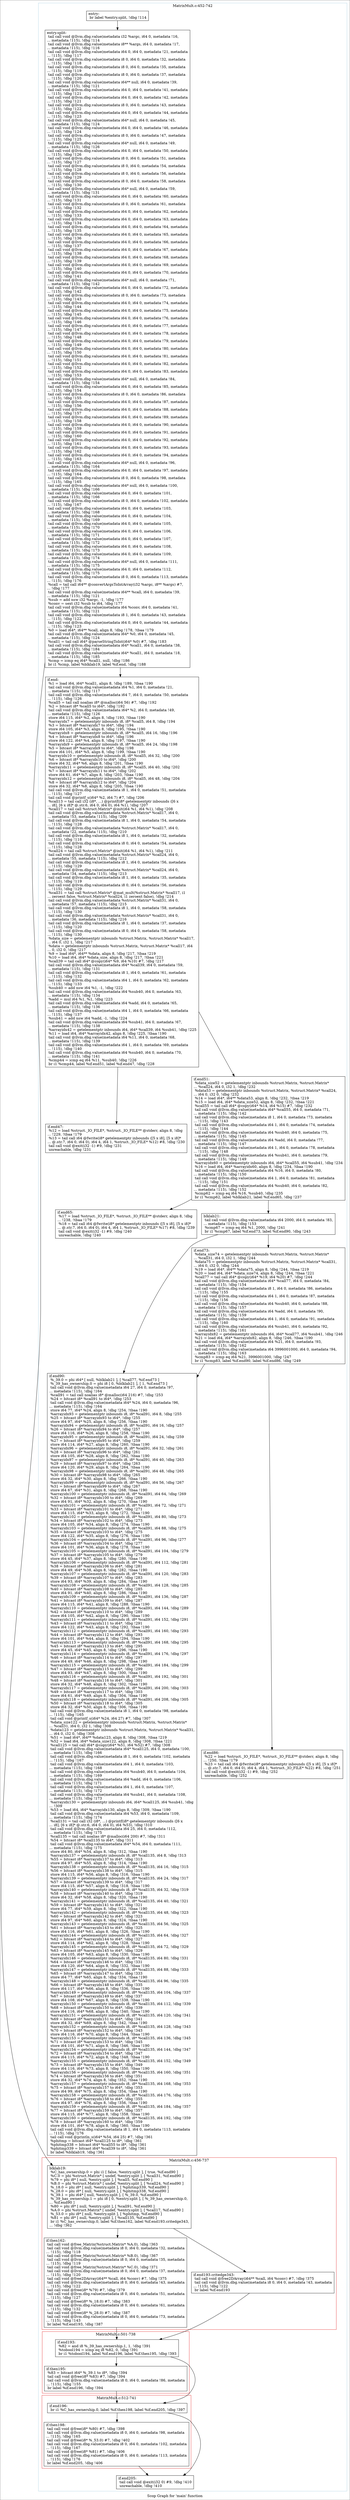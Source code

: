 digraph "Scop Graph for 'main' function" {
	label="Scop Graph for 'main' function";

	Node0xaac1f70 [shape=record,label="{entry:\l  br label %entry.split, !dbg !114\l}"];
	Node0xaac1f70 -> Node0xaac0ee0;
	Node0xaac0ee0 [shape=record,label="{entry.split:                                      \l  tail call void @llvm.dbg.value(metadata i32 %argc, i64 0, metadata !16,\l... metadata !115), !dbg !114\l  tail call void @llvm.dbg.value(metadata i8** %args, i64 0, metadata !17,\l... metadata !115), !dbg !116\l  tail call void @llvm.dbg.value(metadata i64 0, i64 0, metadata !21, metadata\l... !115), !dbg !117\l  tail call void @llvm.dbg.value(metadata i8 0, i64 0, metadata !32, metadata\l... !115), !dbg !118\l  tail call void @llvm.dbg.value(metadata i8 0, i64 0, metadata !35, metadata\l... !115), !dbg !119\l  tail call void @llvm.dbg.value(metadata i8 0, i64 0, metadata !37, metadata\l... !115), !dbg !120\l  tail call void @llvm.dbg.value(metadata i64** null, i64 0, metadata !39,\l... metadata !115), !dbg !121\l  tail call void @llvm.dbg.value(metadata i64 0, i64 0, metadata !41, metadata\l... !115), !dbg !121\l  tail call void @llvm.dbg.value(metadata i64 0, i64 0, metadata !42, metadata\l... !115), !dbg !121\l  tail call void @llvm.dbg.value(metadata i8 0, i64 0, metadata !43, metadata\l... !115), !dbg !122\l  tail call void @llvm.dbg.value(metadata i64 0, i64 0, metadata !44, metadata\l... !115), !dbg !123\l  tail call void @llvm.dbg.value(metadata i64* null, i64 0, metadata !45,\l... metadata !115), !dbg !124\l  tail call void @llvm.dbg.value(metadata i64 0, i64 0, metadata !46, metadata\l... !115), !dbg !124\l  tail call void @llvm.dbg.value(metadata i8 0, i64 0, metadata !47, metadata\l... !115), !dbg !125\l  tail call void @llvm.dbg.value(metadata i64* null, i64 0, metadata !49,\l... metadata !115), !dbg !126\l  tail call void @llvm.dbg.value(metadata i64 0, i64 0, metadata !50, metadata\l... !115), !dbg !126\l  tail call void @llvm.dbg.value(metadata i8 0, i64 0, metadata !51, metadata\l... !115), !dbg !127\l  tail call void @llvm.dbg.value(metadata i8 0, i64 0, metadata !54, metadata\l... !115), !dbg !128\l  tail call void @llvm.dbg.value(metadata i8 0, i64 0, metadata !56, metadata\l... !115), !dbg !129\l  tail call void @llvm.dbg.value(metadata i8 0, i64 0, metadata !58, metadata\l... !115), !dbg !130\l  tail call void @llvm.dbg.value(metadata i64* null, i64 0, metadata !59,\l... metadata !115), !dbg !131\l  tail call void @llvm.dbg.value(metadata i64 0, i64 0, metadata !60, metadata\l... !115), !dbg !131\l  tail call void @llvm.dbg.value(metadata i8 0, i64 0, metadata !61, metadata\l... !115), !dbg !132\l  tail call void @llvm.dbg.value(metadata i64 0, i64 0, metadata !62, metadata\l... !115), !dbg !133\l  tail call void @llvm.dbg.value(metadata i64 0, i64 0, metadata !63, metadata\l... !115), !dbg !134\l  tail call void @llvm.dbg.value(metadata i64 0, i64 0, metadata !64, metadata\l... !115), !dbg !135\l  tail call void @llvm.dbg.value(metadata i64 0, i64 0, metadata !65, metadata\l... !115), !dbg !136\l  tail call void @llvm.dbg.value(metadata i64 0, i64 0, metadata !66, metadata\l... !115), !dbg !137\l  tail call void @llvm.dbg.value(metadata i64 0, i64 0, metadata !67, metadata\l... !115), !dbg !138\l  tail call void @llvm.dbg.value(metadata i64 0, i64 0, metadata !68, metadata\l... !115), !dbg !139\l  tail call void @llvm.dbg.value(metadata i64 0, i64 0, metadata !69, metadata\l... !115), !dbg !140\l  tail call void @llvm.dbg.value(metadata i64 0, i64 0, metadata !70, metadata\l... !115), !dbg !141\l  tail call void @llvm.dbg.value(metadata i64* null, i64 0, metadata !71,\l... metadata !115), !dbg !142\l  tail call void @llvm.dbg.value(metadata i64 0, i64 0, metadata !72, metadata\l... !115), !dbg !142\l  tail call void @llvm.dbg.value(metadata i8 0, i64 0, metadata !73, metadata\l... !115), !dbg !143\l  tail call void @llvm.dbg.value(metadata i64 0, i64 0, metadata !74, metadata\l... !115), !dbg !144\l  tail call void @llvm.dbg.value(metadata i64 0, i64 0, metadata !75, metadata\l... !115), !dbg !145\l  tail call void @llvm.dbg.value(metadata i64 0, i64 0, metadata !76, metadata\l... !115), !dbg !146\l  tail call void @llvm.dbg.value(metadata i64 0, i64 0, metadata !77, metadata\l... !115), !dbg !147\l  tail call void @llvm.dbg.value(metadata i64 0, i64 0, metadata !78, metadata\l... !115), !dbg !148\l  tail call void @llvm.dbg.value(metadata i64 0, i64 0, metadata !79, metadata\l... !115), !dbg !149\l  tail call void @llvm.dbg.value(metadata i64 0, i64 0, metadata !80, metadata\l... !115), !dbg !150\l  tail call void @llvm.dbg.value(metadata i64 0, i64 0, metadata !81, metadata\l... !115), !dbg !151\l  tail call void @llvm.dbg.value(metadata i64 0, i64 0, metadata !82, metadata\l... !115), !dbg !152\l  tail call void @llvm.dbg.value(metadata i64 0, i64 0, metadata !83, metadata\l... !115), !dbg !153\l  tail call void @llvm.dbg.value(metadata i64* null, i64 0, metadata !84,\l... metadata !115), !dbg !154\l  tail call void @llvm.dbg.value(metadata i64 0, i64 0, metadata !85, metadata\l... !115), !dbg !154\l  tail call void @llvm.dbg.value(metadata i8 0, i64 0, metadata !86, metadata\l... !115), !dbg !155\l  tail call void @llvm.dbg.value(metadata i64 0, i64 0, metadata !87, metadata\l... !115), !dbg !156\l  tail call void @llvm.dbg.value(metadata i64 0, i64 0, metadata !88, metadata\l... !115), !dbg !157\l  tail call void @llvm.dbg.value(metadata i64 0, i64 0, metadata !89, metadata\l... !115), !dbg !158\l  tail call void @llvm.dbg.value(metadata i64 0, i64 0, metadata !90, metadata\l... !115), !dbg !159\l  tail call void @llvm.dbg.value(metadata i64 0, i64 0, metadata !91, metadata\l... !115), !dbg !160\l  tail call void @llvm.dbg.value(metadata i64 0, i64 0, metadata !92, metadata\l... !115), !dbg !161\l  tail call void @llvm.dbg.value(metadata i64 0, i64 0, metadata !93, metadata\l... !115), !dbg !162\l  tail call void @llvm.dbg.value(metadata i64 0, i64 0, metadata !94, metadata\l... !115), !dbg !163\l  tail call void @llvm.dbg.value(metadata i64* null, i64 0, metadata !96,\l... metadata !115), !dbg !164\l  tail call void @llvm.dbg.value(metadata i64 0, i64 0, metadata !97, metadata\l... !115), !dbg !164\l  tail call void @llvm.dbg.value(metadata i8 0, i64 0, metadata !98, metadata\l... !115), !dbg !165\l  tail call void @llvm.dbg.value(metadata i64* null, i64 0, metadata !100,\l... metadata !115), !dbg !166\l  tail call void @llvm.dbg.value(metadata i64 0, i64 0, metadata !101,\l... metadata !115), !dbg !166\l  tail call void @llvm.dbg.value(metadata i8 0, i64 0, metadata !102, metadata\l... !115), !dbg !167\l  tail call void @llvm.dbg.value(metadata i64 0, i64 0, metadata !103,\l... metadata !115), !dbg !168\l  tail call void @llvm.dbg.value(metadata i64 0, i64 0, metadata !104,\l... metadata !115), !dbg !169\l  tail call void @llvm.dbg.value(metadata i64 0, i64 0, metadata !105,\l... metadata !115), !dbg !170\l  tail call void @llvm.dbg.value(metadata i64 0, i64 0, metadata !106,\l... metadata !115), !dbg !171\l  tail call void @llvm.dbg.value(metadata i64 0, i64 0, metadata !107,\l... metadata !115), !dbg !172\l  tail call void @llvm.dbg.value(metadata i64 0, i64 0, metadata !108,\l... metadata !115), !dbg !173\l  tail call void @llvm.dbg.value(metadata i64 0, i64 0, metadata !109,\l... metadata !115), !dbg !174\l  tail call void @llvm.dbg.value(metadata i64* null, i64 0, metadata !111,\l... metadata !115), !dbg !175\l  tail call void @llvm.dbg.value(metadata i64 0, i64 0, metadata !112,\l... metadata !115), !dbg !175\l  tail call void @llvm.dbg.value(metadata i8 0, i64 0, metadata !113, metadata\l... !115), !dbg !176\l  %call = tail call i64** @convertArgsToIntArray(i32 %argc, i8** %args) #7,\l... !dbg !177\l  tail call void @llvm.dbg.value(metadata i64** %call, i64 0, metadata !39,\l... metadata !115), !dbg !121\l  %sub = add nsw i32 %argc, -1, !dbg !177\l  %conv = sext i32 %sub to i64, !dbg !177\l  tail call void @llvm.dbg.value(metadata i64 %conv, i64 0, metadata !41,\l... metadata !115), !dbg !121\l  tail call void @llvm.dbg.value(metadata i8 1, i64 0, metadata !43, metadata\l... !115), !dbg !122\l  tail call void @llvm.dbg.value(metadata i64 0, i64 0, metadata !44, metadata\l... !115), !dbg !123\l  %0 = load i64*, i64** %call, align 8, !dbg !178, !tbaa !179\l  tail call void @llvm.dbg.value(metadata i64* %0, i64 0, metadata !45,\l... metadata !115), !dbg !124\l  %call1 = tail call i64* @parseStringToInt(i64* %0) #7, !dbg !183\l  tail call void @llvm.dbg.value(metadata i64* %call1, i64 0, metadata !38,\l... metadata !115), !dbg !184\l  tail call void @llvm.dbg.value(metadata i64* %call1, i64 0, metadata !18,\l... metadata !115), !dbg !185\l  %cmp = icmp eq i64* %call1, null, !dbg !186\l  br i1 %cmp, label %blklab19, label %if.end, !dbg !188\l}"];
	Node0xaac0ee0 -> Node0xaa7a6f0;
	Node0xaac0ee0 -> Node0xaac2b60;
	Node0xaa7a6f0 [shape=record,label="{blklab19:                                         \l  %C_has_ownership.0 = phi i1 [ false, %entry.split ], [ true, %if.end90 ]\l  %C.0 = phi %struct.Matrix* [ undef, %entry.split ], [ %call31, %if.end90 ]\l  %79 = phi i8* [ null, %entry.split ], [ %call5, %if.end90 ]\l  %B.0 = phi %struct.Matrix* [ undef, %entry.split ], [ %call24, %if.end90 ]\l  %_18.0 = phi i8* [ null, %entry.split ], [ %phitmp339, %if.end90 ]\l  %_28.0 = phi i8* [ null, %entry.split ], [ %phitmp338, %if.end90 ]\l  %_39.1 = phi i64* [ null, %entry.split ], [ %_39.0, %if.end90 ]\l  %_39_has_ownership.1 = phi i8 [ 0, %entry.split ], [ %_39_has_ownership.0,\l... %if.end90 ]\l  %80 = phi i8* [ null, %entry.split ], [ %call91, %if.end90 ]\l  %A.0 = phi %struct.Matrix* [ undef, %entry.split ], [ %call17, %if.end90 ]\l  %_53.0 = phi i8* [ null, %entry.split ], [ %phitmp, %if.end90 ]\l  %81 = phi i8* [ null, %entry.split ], [ %call135, %if.end90 ]\l  br i1 %C_has_ownership.0, label %if.then162, label %if.end193.critedge343,\l... !dbg !362\l}"];
	Node0xaa7a6f0 -> Node0xaa529d0;
	Node0xaa7a6f0 -> Node0xaa9cf90;
	Node0xaa529d0 [shape=record,label="{if.then162:                                       \l  tail call void @free_Matrix(%struct.Matrix* %A.0), !dbg !363\l  tail call void @llvm.dbg.value(metadata i8 0, i64 0, metadata !32, metadata\l... !115), !dbg !118\l  tail call void @free_Matrix(%struct.Matrix* %B.0), !dbg !367\l  tail call void @llvm.dbg.value(metadata i8 0, i64 0, metadata !35, metadata\l... !115), !dbg !119\l  tail call void @free_Matrix(%struct.Matrix* %C.0), !dbg !371\l  tail call void @llvm.dbg.value(metadata i8 0, i64 0, metadata !37, metadata\l... !115), !dbg !120\l  tail call void @free2DArray(i64** %call, i64 %conv) #7, !dbg !375\l  tail call void @llvm.dbg.value(metadata i8 0, i64 0, metadata !43, metadata\l... !115), !dbg !122\l  tail call void @free(i8* %79) #7, !dbg !379\l  tail call void @llvm.dbg.value(metadata i8 0, i64 0, metadata !51, metadata\l... !115), !dbg !127\l  tail call void @free(i8* %_18.0) #7, !dbg !383\l  tail call void @llvm.dbg.value(metadata i8 0, i64 0, metadata !61, metadata\l... !115), !dbg !132\l  tail call void @free(i8* %_28.0) #7, !dbg !387\l  tail call void @llvm.dbg.value(metadata i8 0, i64 0, metadata !73, metadata\l... !115), !dbg !143\l  br label %if.end193, !dbg !387\l}"];
	Node0xaa529d0 -> Node0xaab94b0;
	Node0xaab94b0 [shape=record,label="{if.end193:                                        \l  %82 = and i8 %_39_has_ownership.1, 1, !dbg !391\l  %tobool194 = icmp eq i8 %82, 0, !dbg !391\l  br i1 %tobool194, label %if.end196, label %if.then195, !dbg !393\l}"];
	Node0xaab94b0 -> Node0xaa46ea0;
	Node0xaab94b0 -> Node0xaa50bb0;
	Node0xaa46ea0 [shape=record,label="{if.end196:                                        \l  br i1 %C_has_ownership.0, label %if.then198, label %if.end205, !dbg !397\l}"];
	Node0xaa46ea0 -> Node0xaa56420;
	Node0xaa46ea0 -> Node0xaa80440;
	Node0xaa56420 [shape=record,label="{if.then198:                                       \l  tail call void @free(i8* %80) #7, !dbg !398\l  tail call void @llvm.dbg.value(metadata i8 0, i64 0, metadata !98, metadata\l... !115), !dbg !165\l  tail call void @free(i8* %_53.0) #7, !dbg !402\l  tail call void @llvm.dbg.value(metadata i8 0, i64 0, metadata !102, metadata\l... !115), !dbg !167\l  tail call void @free(i8* %81) #7, !dbg !406\l  tail call void @llvm.dbg.value(metadata i8 0, i64 0, metadata !113, metadata\l... !115), !dbg !176\l  br label %if.end205, !dbg !406\l}"];
	Node0xaa56420 -> Node0xaa80440;
	Node0xaa80440 [shape=record,label="{if.end205:                                        \l  tail call void @exit(i32 0) #9, !dbg !410\l  unreachable, !dbg !410\l}"];
	Node0xaa50bb0 [shape=record,label="{if.then195:                                       \l  %83 = bitcast i64* %_39.1 to i8*, !dbg !394\l  tail call void @free(i8* %83) #7, !dbg !394\l  tail call void @llvm.dbg.value(metadata i8 0, i64 0, metadata !86, metadata\l... !115), !dbg !155\l  br label %if.end196, !dbg !394\l}"];
	Node0xaa50bb0 -> Node0xaa46ea0;
	Node0xaa9cf90 [shape=record,label="{if.end193.critedge343:                            \l  tail call void @free2DArray(i64** %call, i64 %conv) #7, !dbg !375\l  tail call void @llvm.dbg.value(metadata i8 0, i64 0, metadata !43, metadata\l... !115), !dbg !122\l  br label %if.end193\l}"];
	Node0xaa9cf90 -> Node0xaab94b0;
	Node0xaac2b60 [shape=record,label="{if.end:                                           \l  %1 = load i64, i64* %call1, align 8, !dbg !189, !tbaa !190\l  tail call void @llvm.dbg.value(metadata i64 %1, i64 0, metadata !21,\l... metadata !115), !dbg !117\l  tail call void @llvm.dbg.value(metadata i64 7, i64 0, metadata !50, metadata\l... !115), !dbg !126\l  %call5 = tail call noalias i8* @malloc(i64 56) #7, !dbg !192\l  %2 = bitcast i8* %call5 to i64*, !dbg !192\l  tail call void @llvm.dbg.value(metadata i64* %2, i64 0, metadata !49,\l... metadata !115), !dbg !126\l  store i64 115, i64* %2, align 8, !dbg !193, !tbaa !190\l  %arrayidx7 = getelementptr inbounds i8, i8* %call5, i64 8, !dbg !194\l  %3 = bitcast i8* %arrayidx7 to i64*, !dbg !194\l  store i64 105, i64* %3, align 8, !dbg !195, !tbaa !190\l  %arrayidx8 = getelementptr inbounds i8, i8* %call5, i64 16, !dbg !196\l  %4 = bitcast i8* %arrayidx8 to i64*, !dbg !196\l  store i64 122, i64* %4, align 8, !dbg !197, !tbaa !190\l  %arrayidx9 = getelementptr inbounds i8, i8* %call5, i64 24, !dbg !198\l  %5 = bitcast i8* %arrayidx9 to i64*, !dbg !198\l  store i64 101, i64* %5, align 8, !dbg !199, !tbaa !190\l  %arrayidx10 = getelementptr inbounds i8, i8* %call5, i64 32, !dbg !200\l  %6 = bitcast i8* %arrayidx10 to i64*, !dbg !200\l  store i64 32, i64* %6, align 8, !dbg !201, !tbaa !190\l  %arrayidx11 = getelementptr inbounds i8, i8* %call5, i64 40, !dbg !202\l  %7 = bitcast i8* %arrayidx11 to i64*, !dbg !202\l  store i64 61, i64* %7, align 8, !dbg !203, !tbaa !190\l  %arrayidx12 = getelementptr inbounds i8, i8* %call5, i64 48, !dbg !204\l  %8 = bitcast i8* %arrayidx12 to i64*, !dbg !204\l  store i64 32, i64* %8, align 8, !dbg !205, !tbaa !190\l  tail call void @llvm.dbg.value(metadata i8 1, i64 0, metadata !51, metadata\l... !115), !dbg !127\l  tail call void @printf_s(i64* %2, i64 7) #7, !dbg !206\l  %call13 = tail call i32 (i8*, ...) @printf(i8* getelementptr inbounds ([6 x\l... i8], [6 x i8]* @.str.6, i64 0, i64 0), i64 %1), !dbg !207\l  %call17 = tail call %struct.Matrix* @init(i64 %1, i64 %1), !dbg !208\l  tail call void @llvm.dbg.value(metadata %struct.Matrix* %call17, i64 0,\l... metadata !53, metadata !115), !dbg !209\l  tail call void @llvm.dbg.value(metadata i8 1, i64 0, metadata !54, metadata\l... !115), !dbg !128\l  tail call void @llvm.dbg.value(metadata %struct.Matrix* %call17, i64 0,\l... metadata !22, metadata !115), !dbg !210\l  tail call void @llvm.dbg.value(metadata i8 1, i64 0, metadata !32, metadata\l... !115), !dbg !118\l  tail call void @llvm.dbg.value(metadata i8 0, i64 0, metadata !54, metadata\l... !115), !dbg !128\l  %call24 = tail call %struct.Matrix* @init(i64 %1, i64 %1), !dbg !211\l  tail call void @llvm.dbg.value(metadata %struct.Matrix* %call24, i64 0,\l... metadata !55, metadata !115), !dbg !212\l  tail call void @llvm.dbg.value(metadata i8 1, i64 0, metadata !56, metadata\l... !115), !dbg !129\l  tail call void @llvm.dbg.value(metadata %struct.Matrix* %call24, i64 0,\l... metadata !34, metadata !115), !dbg !213\l  tail call void @llvm.dbg.value(metadata i8 1, i64 0, metadata !35, metadata\l... !115), !dbg !119\l  tail call void @llvm.dbg.value(metadata i8 0, i64 0, metadata !56, metadata\l... !115), !dbg !129\l  %call31 = tail call %struct.Matrix* @mat_mult(%struct.Matrix* %call17, i1\l... zeroext false, %struct.Matrix* %call24, i1 zeroext false), !dbg !214\l  tail call void @llvm.dbg.value(metadata %struct.Matrix* %call31, i64 0,\l... metadata !57, metadata !115), !dbg !215\l  tail call void @llvm.dbg.value(metadata i8 1, i64 0, metadata !58, metadata\l... !115), !dbg !130\l  tail call void @llvm.dbg.value(metadata %struct.Matrix* %call31, i64 0,\l... metadata !36, metadata !115), !dbg !216\l  tail call void @llvm.dbg.value(metadata i8 1, i64 0, metadata !37, metadata\l... !115), !dbg !120\l  tail call void @llvm.dbg.value(metadata i8 0, i64 0, metadata !58, metadata\l... !115), !dbg !130\l  %data_size = getelementptr inbounds %struct.Matrix, %struct.Matrix* %call17,\l... i64 0, i32 1, !dbg !217\l  %data = getelementptr inbounds %struct.Matrix, %struct.Matrix* %call17, i64\l... 0, i32 0, !dbg !217\l  %9 = load i64*, i64** %data, align 8, !dbg !217, !tbaa !219\l  %10 = load i64, i64* %data_size, align 8, !dbg !217, !tbaa !221\l  %call39 = tail call i64* @copy(i64* %9, i64 %10) #7, !dbg !217\l  tail call void @llvm.dbg.value(metadata i64* %call39, i64 0, metadata !59,\l... metadata !115), !dbg !131\l  tail call void @llvm.dbg.value(metadata i8 1, i64 0, metadata !61, metadata\l... !115), !dbg !132\l  tail call void @llvm.dbg.value(metadata i64 1, i64 0, metadata !62, metadata\l... !115), !dbg !133\l  %sub40 = add nsw i64 %1, -1, !dbg !222\l  tail call void @llvm.dbg.value(metadata i64 %sub40, i64 0, metadata !63,\l... metadata !115), !dbg !134\l  %add = mul i64 %1, %1, !dbg !223\l  tail call void @llvm.dbg.value(metadata i64 %add, i64 0, metadata !65,\l... metadata !115), !dbg !136\l  tail call void @llvm.dbg.value(metadata i64 1, i64 0, metadata !66, metadata\l... !115), !dbg !137\l  %sub41 = add nsw i64 %add, -1, !dbg !224\l  tail call void @llvm.dbg.value(metadata i64 %sub41, i64 0, metadata !67,\l... metadata !115), !dbg !138\l  %arrayidx42 = getelementptr inbounds i64, i64* %call39, i64 %sub41, !dbg !225\l  %11 = load i64, i64* %arrayidx42, align 8, !dbg !225, !tbaa !190\l  tail call void @llvm.dbg.value(metadata i64 %11, i64 0, metadata !68,\l... metadata !115), !dbg !139\l  tail call void @llvm.dbg.value(metadata i64 1, i64 0, metadata !69, metadata\l... !115), !dbg !140\l  tail call void @llvm.dbg.value(metadata i64 %sub40, i64 0, metadata !70,\l... metadata !115), !dbg !141\l  %cmp44 = icmp eq i64 %11, %sub40, !dbg !226\l  br i1 %cmp44, label %if.end51, label %if.end47, !dbg !228\l}"];
	Node0xaac2b60 -> Node0xaa8d620;
	Node0xaac2b60 -> Node0xab177a0;
	Node0xaa8d620 [shape=record,label="{if.end51:                                         \l  %data_size52 = getelementptr inbounds %struct.Matrix, %struct.Matrix*\l... %call24, i64 0, i32 1, !dbg !232\l  %data53 = getelementptr inbounds %struct.Matrix, %struct.Matrix* %call24,\l... i64 0, i32 0, !dbg !232\l  %14 = load i64*, i64** %data53, align 8, !dbg !232, !tbaa !219\l  %15 = load i64, i64* %data_size52, align 8, !dbg !232, !tbaa !221\l  %call55 = tail call i64* @copy(i64* %14, i64 %15) #7, !dbg !232\l  tail call void @llvm.dbg.value(metadata i64* %call55, i64 0, metadata !71,\l... metadata !115), !dbg !142\l  tail call void @llvm.dbg.value(metadata i8 1, i64 0, metadata !73, metadata\l... !115), !dbg !143\l  tail call void @llvm.dbg.value(metadata i64 1, i64 0, metadata !74, metadata\l... !115), !dbg !144\l  tail call void @llvm.dbg.value(metadata i64 %sub40, i64 0, metadata !75,\l... metadata !115), !dbg !145\l  tail call void @llvm.dbg.value(metadata i64 %add, i64 0, metadata !77,\l... metadata !115), !dbg !147\l  tail call void @llvm.dbg.value(metadata i64 1, i64 0, metadata !78, metadata\l... !115), !dbg !148\l  tail call void @llvm.dbg.value(metadata i64 %sub41, i64 0, metadata !79,\l... metadata !115), !dbg !149\l  %arrayidx60 = getelementptr inbounds i64, i64* %call55, i64 %sub41, !dbg !234\l  %16 = load i64, i64* %arrayidx60, align 8, !dbg !234, !tbaa !190\l  tail call void @llvm.dbg.value(metadata i64 %16, i64 0, metadata !80,\l... metadata !115), !dbg !150\l  tail call void @llvm.dbg.value(metadata i64 1, i64 0, metadata !81, metadata\l... !115), !dbg !151\l  tail call void @llvm.dbg.value(metadata i64 %sub40, i64 0, metadata !82,\l... metadata !115), !dbg !152\l  %cmp62 = icmp eq i64 %16, %sub40, !dbg !235\l  br i1 %cmp62, label %blklab21, label %if.end65, !dbg !237\l}"];
	Node0xaa8d620 -> Node0xaa97d80;
	Node0xaa8d620 -> Node0xaa60ad0;
	Node0xaa97d80 [shape=record,label="{blklab21:                                         \l  tail call void @llvm.dbg.value(metadata i64 2000, i64 0, metadata !83,\l... metadata !115), !dbg !153\l  %cmp67 = icmp eq i64 %1, 2000, !dbg !241\l  br i1 %cmp67, label %if.end73, label %if.end90, !dbg !243\l}"];
	Node0xaa97d80 -> Node0xaa94000;
	Node0xaa97d80 -> Node0xaadadb0;
	Node0xaa94000 [shape=record,label="{if.end73:                                         \l  %data_size74 = getelementptr inbounds %struct.Matrix, %struct.Matrix*\l... %call31, i64 0, i32 1, !dbg !244\l  %data75 = getelementptr inbounds %struct.Matrix, %struct.Matrix* %call31,\l... i64 0, i32 0, !dbg !244\l  %19 = load i64*, i64** %data75, align 8, !dbg !244, !tbaa !219\l  %20 = load i64, i64* %data_size74, align 8, !dbg !244, !tbaa !221\l  %call77 = tail call i64* @copy(i64* %19, i64 %20) #7, !dbg !244\l  tail call void @llvm.dbg.value(metadata i64* %call77, i64 0, metadata !84,\l... metadata !115), !dbg !154\l  tail call void @llvm.dbg.value(metadata i8 1, i64 0, metadata !86, metadata\l... !115), !dbg !155\l  tail call void @llvm.dbg.value(metadata i64 1, i64 0, metadata !87, metadata\l... !115), !dbg !156\l  tail call void @llvm.dbg.value(metadata i64 %sub40, i64 0, metadata !88,\l... metadata !115), !dbg !157\l  tail call void @llvm.dbg.value(metadata i64 %add, i64 0, metadata !90,\l... metadata !115), !dbg !159\l  tail call void @llvm.dbg.value(metadata i64 1, i64 0, metadata !91, metadata\l... !115), !dbg !160\l  tail call void @llvm.dbg.value(metadata i64 %sub41, i64 0, metadata !92,\l... metadata !115), !dbg !161\l  %arrayidx82 = getelementptr inbounds i64, i64* %call77, i64 %sub41, !dbg !246\l  %21 = load i64, i64* %arrayidx82, align 8, !dbg !246, !tbaa !190\l  tail call void @llvm.dbg.value(metadata i64 %21, i64 0, metadata !93,\l... metadata !115), !dbg !162\l  tail call void @llvm.dbg.value(metadata i64 3996001000, i64 0, metadata !94,\l... metadata !115), !dbg !163\l  %cmp83 = icmp eq i64 %21, 3996001000, !dbg !247\l  br i1 %cmp83, label %if.end90, label %if.end86, !dbg !249\l}"];
	Node0xaa94000 -> Node0xaadadb0;
	Node0xaa94000 -> Node0xaa98030;
	Node0xaadadb0 [shape=record,label="{if.end90:                                         \l  %_39.0 = phi i64* [ null, %blklab21 ], [ %call77, %if.end73 ]\l  %_39_has_ownership.0 = phi i8 [ 0, %blklab21 ], [ 1, %if.end73 ]\l  tail call void @llvm.dbg.value(metadata i64 27, i64 0, metadata !97,\l... metadata !115), !dbg !164\l  %call91 = tail call noalias i8* @malloc(i64 216) #7, !dbg !253\l  %24 = bitcast i8* %call91 to i64*, !dbg !253\l  tail call void @llvm.dbg.value(metadata i64* %24, i64 0, metadata !96,\l... metadata !115), !dbg !164\l  store i64 77, i64* %24, align 8, !dbg !254, !tbaa !190\l  %arrayidx93 = getelementptr inbounds i8, i8* %call91, i64 8, !dbg !255\l  %25 = bitcast i8* %arrayidx93 to i64*, !dbg !255\l  store i64 97, i64* %25, align 8, !dbg !256, !tbaa !190\l  %arrayidx94 = getelementptr inbounds i8, i8* %call91, i64 16, !dbg !257\l  %26 = bitcast i8* %arrayidx94 to i64*, !dbg !257\l  store i64 116, i64* %26, align 8, !dbg !258, !tbaa !190\l  %arrayidx95 = getelementptr inbounds i8, i8* %call91, i64 24, !dbg !259\l  %27 = bitcast i8* %arrayidx95 to i64*, !dbg !259\l  store i64 114, i64* %27, align 8, !dbg !260, !tbaa !190\l  %arrayidx96 = getelementptr inbounds i8, i8* %call91, i64 32, !dbg !261\l  %28 = bitcast i8* %arrayidx96 to i64*, !dbg !261\l  store i64 105, i64* %28, align 8, !dbg !262, !tbaa !190\l  %arrayidx97 = getelementptr inbounds i8, i8* %call91, i64 40, !dbg !263\l  %29 = bitcast i8* %arrayidx97 to i64*, !dbg !263\l  store i64 120, i64* %29, align 8, !dbg !264, !tbaa !190\l  %arrayidx98 = getelementptr inbounds i8, i8* %call91, i64 48, !dbg !265\l  %30 = bitcast i8* %arrayidx98 to i64*, !dbg !265\l  store i64 32, i64* %30, align 8, !dbg !266, !tbaa !190\l  %arrayidx99 = getelementptr inbounds i8, i8* %call91, i64 56, !dbg !267\l  %31 = bitcast i8* %arrayidx99 to i64*, !dbg !267\l  store i64 67, i64* %31, align 8, !dbg !268, !tbaa !190\l  %arrayidx100 = getelementptr inbounds i8, i8* %call91, i64 64, !dbg !269\l  %32 = bitcast i8* %arrayidx100 to i64*, !dbg !269\l  store i64 91, i64* %32, align 8, !dbg !270, !tbaa !190\l  %arrayidx101 = getelementptr inbounds i8, i8* %call91, i64 72, !dbg !271\l  %33 = bitcast i8* %arrayidx101 to i64*, !dbg !271\l  store i64 115, i64* %33, align 8, !dbg !272, !tbaa !190\l  %arrayidx102 = getelementptr inbounds i8, i8* %call91, i64 80, !dbg !273\l  %34 = bitcast i8* %arrayidx102 to i64*, !dbg !273\l  store i64 105, i64* %34, align 8, !dbg !274, !tbaa !190\l  %arrayidx103 = getelementptr inbounds i8, i8* %call91, i64 88, !dbg !275\l  %35 = bitcast i8* %arrayidx103 to i64*, !dbg !275\l  store i64 122, i64* %35, align 8, !dbg !276, !tbaa !190\l  %arrayidx104 = getelementptr inbounds i8, i8* %call91, i64 96, !dbg !277\l  %36 = bitcast i8* %arrayidx104 to i64*, !dbg !277\l  store i64 101, i64* %36, align 8, !dbg !278, !tbaa !190\l  %arrayidx105 = getelementptr inbounds i8, i8* %call91, i64 104, !dbg !279\l  %37 = bitcast i8* %arrayidx105 to i64*, !dbg !279\l  store i64 45, i64* %37, align 8, !dbg !280, !tbaa !190\l  %arrayidx106 = getelementptr inbounds i8, i8* %call91, i64 112, !dbg !281\l  %38 = bitcast i8* %arrayidx106 to i64*, !dbg !281\l  store i64 49, i64* %38, align 8, !dbg !282, !tbaa !190\l  %arrayidx107 = getelementptr inbounds i8, i8* %call91, i64 120, !dbg !283\l  %39 = bitcast i8* %arrayidx107 to i64*, !dbg !283\l  store i64 93, i64* %39, align 8, !dbg !284, !tbaa !190\l  %arrayidx108 = getelementptr inbounds i8, i8* %call91, i64 128, !dbg !285\l  %40 = bitcast i8* %arrayidx108 to i64*, !dbg !285\l  store i64 91, i64* %40, align 8, !dbg !286, !tbaa !190\l  %arrayidx109 = getelementptr inbounds i8, i8* %call91, i64 136, !dbg !287\l  %41 = bitcast i8* %arrayidx109 to i64*, !dbg !287\l  store i64 115, i64* %41, align 8, !dbg !288, !tbaa !190\l  %arrayidx110 = getelementptr inbounds i8, i8* %call91, i64 144, !dbg !289\l  %42 = bitcast i8* %arrayidx110 to i64*, !dbg !289\l  store i64 105, i64* %42, align 8, !dbg !290, !tbaa !190\l  %arrayidx111 = getelementptr inbounds i8, i8* %call91, i64 152, !dbg !291\l  %43 = bitcast i8* %arrayidx111 to i64*, !dbg !291\l  store i64 122, i64* %43, align 8, !dbg !292, !tbaa !190\l  %arrayidx112 = getelementptr inbounds i8, i8* %call91, i64 160, !dbg !293\l  %44 = bitcast i8* %arrayidx112 to i64*, !dbg !293\l  store i64 101, i64* %44, align 8, !dbg !294, !tbaa !190\l  %arrayidx113 = getelementptr inbounds i8, i8* %call91, i64 168, !dbg !295\l  %45 = bitcast i8* %arrayidx113 to i64*, !dbg !295\l  store i64 45, i64* %45, align 8, !dbg !296, !tbaa !190\l  %arrayidx114 = getelementptr inbounds i8, i8* %call91, i64 176, !dbg !297\l  %46 = bitcast i8* %arrayidx114 to i64*, !dbg !297\l  store i64 49, i64* %46, align 8, !dbg !298, !tbaa !190\l  %arrayidx115 = getelementptr inbounds i8, i8* %call91, i64 184, !dbg !299\l  %47 = bitcast i8* %arrayidx115 to i64*, !dbg !299\l  store i64 93, i64* %47, align 8, !dbg !300, !tbaa !190\l  %arrayidx116 = getelementptr inbounds i8, i8* %call91, i64 192, !dbg !301\l  %48 = bitcast i8* %arrayidx116 to i64*, !dbg !301\l  store i64 32, i64* %48, align 8, !dbg !302, !tbaa !190\l  %arrayidx117 = getelementptr inbounds i8, i8* %call91, i64 200, !dbg !303\l  %49 = bitcast i8* %arrayidx117 to i64*, !dbg !303\l  store i64 61, i64* %49, align 8, !dbg !304, !tbaa !190\l  %arrayidx118 = getelementptr inbounds i8, i8* %call91, i64 208, !dbg !305\l  %50 = bitcast i8* %arrayidx118 to i64*, !dbg !305\l  store i64 32, i64* %50, align 8, !dbg !306, !tbaa !190\l  tail call void @llvm.dbg.value(metadata i8 1, i64 0, metadata !98, metadata\l... !115), !dbg !165\l  tail call void @printf_s(i64* %24, i64 27) #7, !dbg !307\l  %data_size122 = getelementptr inbounds %struct.Matrix, %struct.Matrix*\l... %call31, i64 0, i32 1, !dbg !308\l  %data123 = getelementptr inbounds %struct.Matrix, %struct.Matrix* %call31,\l... i64 0, i32 0, !dbg !308\l  %51 = load i64*, i64** %data123, align 8, !dbg !308, !tbaa !219\l  %52 = load i64, i64* %data_size122, align 8, !dbg !308, !tbaa !221\l  %call125 = tail call i64* @copy(i64* %51, i64 %52) #7, !dbg !308\l  tail call void @llvm.dbg.value(metadata i64* %call125, i64 0, metadata !100,\l... metadata !115), !dbg !166\l  tail call void @llvm.dbg.value(metadata i8 1, i64 0, metadata !102, metadata\l... !115), !dbg !167\l  tail call void @llvm.dbg.value(metadata i64 1, i64 0, metadata !103,\l... metadata !115), !dbg !168\l  tail call void @llvm.dbg.value(metadata i64 %sub40, i64 0, metadata !104,\l... metadata !115), !dbg !169\l  tail call void @llvm.dbg.value(metadata i64 %add, i64 0, metadata !106,\l... metadata !115), !dbg !171\l  tail call void @llvm.dbg.value(metadata i64 1, i64 0, metadata !107,\l... metadata !115), !dbg !172\l  tail call void @llvm.dbg.value(metadata i64 %sub41, i64 0, metadata !108,\l... metadata !115), !dbg !173\l  %arrayidx130 = getelementptr inbounds i64, i64* %call125, i64 %sub41, !dbg\l... !309\l  %53 = load i64, i64* %arrayidx130, align 8, !dbg !309, !tbaa !190\l  tail call void @llvm.dbg.value(metadata i64 %53, i64 0, metadata !109,\l... metadata !115), !dbg !174\l  %call131 = tail call i32 (i8*, ...) @printf(i8* getelementptr inbounds ([6 x\l... i8], [6 x i8]* @.str.6, i64 0, i64 0), i64 %53), !dbg !310\l  tail call void @llvm.dbg.value(metadata i64 25, i64 0, metadata !112,\l... metadata !115), !dbg !175\l  %call135 = tail call noalias i8* @malloc(i64 200) #7, !dbg !311\l  %54 = bitcast i8* %call135 to i64*, !dbg !311\l  tail call void @llvm.dbg.value(metadata i64* %54, i64 0, metadata !111,\l... metadata !115), !dbg !175\l  store i64 80, i64* %54, align 8, !dbg !312, !tbaa !190\l  %arrayidx137 = getelementptr inbounds i8, i8* %call135, i64 8, !dbg !313\l  %55 = bitcast i8* %arrayidx137 to i64*, !dbg !313\l  store i64 97, i64* %55, align 8, !dbg !314, !tbaa !190\l  %arrayidx138 = getelementptr inbounds i8, i8* %call135, i64 16, !dbg !315\l  %56 = bitcast i8* %arrayidx138 to i64*, !dbg !315\l  store i64 115, i64* %56, align 8, !dbg !316, !tbaa !190\l  %arrayidx139 = getelementptr inbounds i8, i8* %call135, i64 24, !dbg !317\l  %57 = bitcast i8* %arrayidx139 to i64*, !dbg !317\l  store i64 115, i64* %57, align 8, !dbg !318, !tbaa !190\l  %arrayidx140 = getelementptr inbounds i8, i8* %call135, i64 32, !dbg !319\l  %58 = bitcast i8* %arrayidx140 to i64*, !dbg !319\l  store i64 32, i64* %58, align 8, !dbg !320, !tbaa !190\l  %arrayidx141 = getelementptr inbounds i8, i8* %call135, i64 40, !dbg !321\l  %59 = bitcast i8* %arrayidx141 to i64*, !dbg !321\l  store i64 77, i64* %59, align 8, !dbg !322, !tbaa !190\l  %arrayidx142 = getelementptr inbounds i8, i8* %call135, i64 48, !dbg !323\l  %60 = bitcast i8* %arrayidx142 to i64*, !dbg !323\l  store i64 97, i64* %60, align 8, !dbg !324, !tbaa !190\l  %arrayidx143 = getelementptr inbounds i8, i8* %call135, i64 56, !dbg !325\l  %61 = bitcast i8* %arrayidx143 to i64*, !dbg !325\l  store i64 116, i64* %61, align 8, !dbg !326, !tbaa !190\l  %arrayidx144 = getelementptr inbounds i8, i8* %call135, i64 64, !dbg !327\l  %62 = bitcast i8* %arrayidx144 to i64*, !dbg !327\l  store i64 114, i64* %62, align 8, !dbg !328, !tbaa !190\l  %arrayidx145 = getelementptr inbounds i8, i8* %call135, i64 72, !dbg !329\l  %63 = bitcast i8* %arrayidx145 to i64*, !dbg !329\l  store i64 105, i64* %63, align 8, !dbg !330, !tbaa !190\l  %arrayidx146 = getelementptr inbounds i8, i8* %call135, i64 80, !dbg !331\l  %64 = bitcast i8* %arrayidx146 to i64*, !dbg !331\l  store i64 120, i64* %64, align 8, !dbg !332, !tbaa !190\l  %arrayidx147 = getelementptr inbounds i8, i8* %call135, i64 88, !dbg !333\l  %65 = bitcast i8* %arrayidx147 to i64*, !dbg !333\l  store i64 77, i64* %65, align 8, !dbg !334, !tbaa !190\l  %arrayidx148 = getelementptr inbounds i8, i8* %call135, i64 96, !dbg !335\l  %66 = bitcast i8* %arrayidx148 to i64*, !dbg !335\l  store i64 117, i64* %66, align 8, !dbg !336, !tbaa !190\l  %arrayidx149 = getelementptr inbounds i8, i8* %call135, i64 104, !dbg !337\l  %67 = bitcast i8* %arrayidx149 to i64*, !dbg !337\l  store i64 108, i64* %67, align 8, !dbg !338, !tbaa !190\l  %arrayidx150 = getelementptr inbounds i8, i8* %call135, i64 112, !dbg !339\l  %68 = bitcast i8* %arrayidx150 to i64*, !dbg !339\l  store i64 116, i64* %68, align 8, !dbg !340, !tbaa !190\l  %arrayidx151 = getelementptr inbounds i8, i8* %call135, i64 120, !dbg !341\l  %69 = bitcast i8* %arrayidx151 to i64*, !dbg !341\l  store i64 32, i64* %69, align 8, !dbg !342, !tbaa !190\l  %arrayidx152 = getelementptr inbounds i8, i8* %call135, i64 128, !dbg !343\l  %70 = bitcast i8* %arrayidx152 to i64*, !dbg !343\l  store i64 116, i64* %70, align 8, !dbg !344, !tbaa !190\l  %arrayidx153 = getelementptr inbounds i8, i8* %call135, i64 136, !dbg !345\l  %71 = bitcast i8* %arrayidx153 to i64*, !dbg !345\l  store i64 101, i64* %71, align 8, !dbg !346, !tbaa !190\l  %arrayidx154 = getelementptr inbounds i8, i8* %call135, i64 144, !dbg !347\l  %72 = bitcast i8* %arrayidx154 to i64*, !dbg !347\l  store i64 115, i64* %72, align 8, !dbg !348, !tbaa !190\l  %arrayidx155 = getelementptr inbounds i8, i8* %call135, i64 152, !dbg !349\l  %73 = bitcast i8* %arrayidx155 to i64*, !dbg !349\l  store i64 116, i64* %73, align 8, !dbg !350, !tbaa !190\l  %arrayidx156 = getelementptr inbounds i8, i8* %call135, i64 160, !dbg !351\l  %74 = bitcast i8* %arrayidx156 to i64*, !dbg !351\l  store i64 32, i64* %74, align 8, !dbg !352, !tbaa !190\l  %arrayidx157 = getelementptr inbounds i8, i8* %call135, i64 168, !dbg !353\l  %75 = bitcast i8* %arrayidx157 to i64*, !dbg !353\l  store i64 99, i64* %75, align 8, !dbg !354, !tbaa !190\l  %arrayidx158 = getelementptr inbounds i8, i8* %call135, i64 176, !dbg !355\l  %76 = bitcast i8* %arrayidx158 to i64*, !dbg !355\l  store i64 97, i64* %76, align 8, !dbg !356, !tbaa !190\l  %arrayidx159 = getelementptr inbounds i8, i8* %call135, i64 184, !dbg !357\l  %77 = bitcast i8* %arrayidx159 to i64*, !dbg !357\l  store i64 115, i64* %77, align 8, !dbg !358, !tbaa !190\l  %arrayidx160 = getelementptr inbounds i8, i8* %call135, i64 192, !dbg !359\l  %78 = bitcast i8* %arrayidx160 to i64*, !dbg !359\l  store i64 101, i64* %78, align 8, !dbg !360, !tbaa !190\l  tail call void @llvm.dbg.value(metadata i8 1, i64 0, metadata !113, metadata\l... !115), !dbg !176\l  tail call void @println_s(i64* %54, i64 25) #7, !dbg !361\l  %phitmp = bitcast i64* %call125 to i8*, !dbg !361\l  %phitmp338 = bitcast i64* %call55 to i8*, !dbg !361\l  %phitmp339 = bitcast i64* %call39 to i8*, !dbg !361\l  br label %blklab19, !dbg !361\l}"];
	Node0xaadadb0 -> Node0xaa7a6f0;
	Node0xaa98030 [shape=record,label="{if.end86:                                         \l  %22 = load %struct._IO_FILE*, %struct._IO_FILE** @stderr, align 8, !dbg\l... !250, !tbaa !179\l  %23 = tail call i64 @fwrite(i8* getelementptr inbounds ([5 x i8], [5 x i8]*\l... @.str.7, i64 0, i64 0), i64 4, i64 1, %struct._IO_FILE* %22) #8, !dbg !251\l  tail call void @exit(i32 -1) #9, !dbg !252\l  unreachable, !dbg !252\l}"];
	Node0xaa60ad0 [shape=record,label="{if.end65:                                         \l  %17 = load %struct._IO_FILE*, %struct._IO_FILE** @stderr, align 8, !dbg\l... !238, !tbaa !179\l  %18 = tail call i64 @fwrite(i8* getelementptr inbounds ([5 x i8], [5 x i8]*\l... @.str.7, i64 0, i64 0), i64 4, i64 1, %struct._IO_FILE* %17) #8, !dbg !239\l  tail call void @exit(i32 -1) #9, !dbg !240\l  unreachable, !dbg !240\l}"];
	Node0xab177a0 [shape=record,label="{if.end47:                                         \l  %12 = load %struct._IO_FILE*, %struct._IO_FILE** @stderr, align 8, !dbg\l... !229, !tbaa !179\l  %13 = tail call i64 @fwrite(i8* getelementptr inbounds ([5 x i8], [5 x i8]*\l... @.str.7, i64 0, i64 0), i64 4, i64 1, %struct._IO_FILE* %12) #8, !dbg !230\l  tail call void @exit(i32 -1) #9, !dbg !231\l  unreachable, !dbg !231\l}"];
	colorscheme = "paired12"
        subgraph cluster_0xab052c0 {
          label = "MatrixMult.c:452-742
";
          style = solid;
          color = 1
          subgraph cluster_0xaa50ac0 {
            label = "MatrixMult.c:456-737
";
            style = solid;
            color = 6
            Node0xaa7a6f0;
            Node0xaa529d0;
            Node0xaa9cf90;
          }
          subgraph cluster_0xaab3e50 {
            label = "MatrixMult.c:501-738
";
            style = solid;
            color = 6
            Node0xaab94b0;
            Node0xaa50bb0;
          }
          subgraph cluster_0xaac1020 {
            label = "MatrixMult.c:512-741
";
            style = solid;
            color = 6
            Node0xaa46ea0;
            Node0xaa56420;
          }
          Node0xaac1f70;
          Node0xaac0ee0;
          Node0xaa80440;
          Node0xaac2b60;
          Node0xaa8d620;
          Node0xaa97d80;
          Node0xaa94000;
          Node0xaadadb0;
          Node0xaa98030;
          Node0xaa60ad0;
          Node0xab177a0;
        }
}
